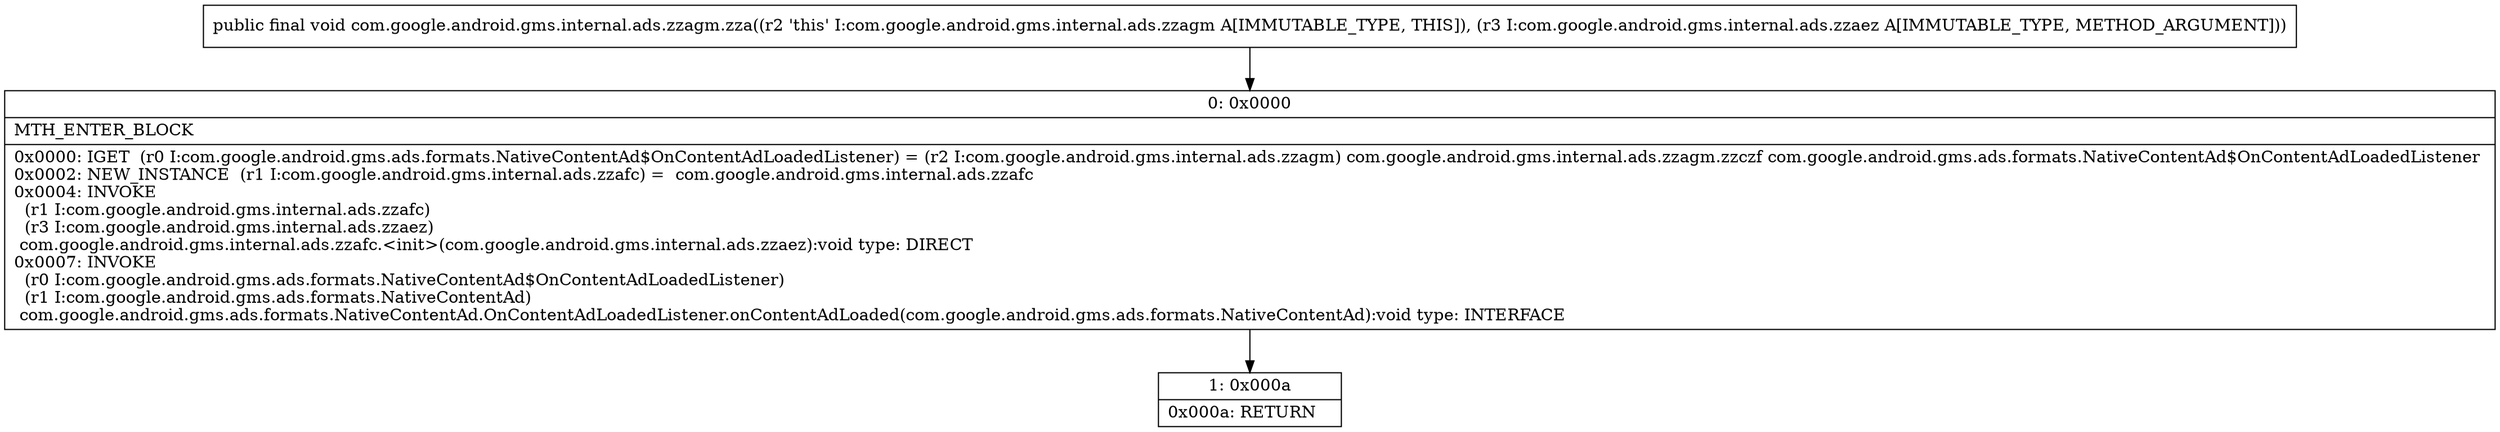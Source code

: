 digraph "CFG forcom.google.android.gms.internal.ads.zzagm.zza(Lcom\/google\/android\/gms\/internal\/ads\/zzaez;)V" {
Node_0 [shape=record,label="{0\:\ 0x0000|MTH_ENTER_BLOCK\l|0x0000: IGET  (r0 I:com.google.android.gms.ads.formats.NativeContentAd$OnContentAdLoadedListener) = (r2 I:com.google.android.gms.internal.ads.zzagm) com.google.android.gms.internal.ads.zzagm.zzczf com.google.android.gms.ads.formats.NativeContentAd$OnContentAdLoadedListener \l0x0002: NEW_INSTANCE  (r1 I:com.google.android.gms.internal.ads.zzafc) =  com.google.android.gms.internal.ads.zzafc \l0x0004: INVOKE  \l  (r1 I:com.google.android.gms.internal.ads.zzafc)\l  (r3 I:com.google.android.gms.internal.ads.zzaez)\l com.google.android.gms.internal.ads.zzafc.\<init\>(com.google.android.gms.internal.ads.zzaez):void type: DIRECT \l0x0007: INVOKE  \l  (r0 I:com.google.android.gms.ads.formats.NativeContentAd$OnContentAdLoadedListener)\l  (r1 I:com.google.android.gms.ads.formats.NativeContentAd)\l com.google.android.gms.ads.formats.NativeContentAd.OnContentAdLoadedListener.onContentAdLoaded(com.google.android.gms.ads.formats.NativeContentAd):void type: INTERFACE \l}"];
Node_1 [shape=record,label="{1\:\ 0x000a|0x000a: RETURN   \l}"];
MethodNode[shape=record,label="{public final void com.google.android.gms.internal.ads.zzagm.zza((r2 'this' I:com.google.android.gms.internal.ads.zzagm A[IMMUTABLE_TYPE, THIS]), (r3 I:com.google.android.gms.internal.ads.zzaez A[IMMUTABLE_TYPE, METHOD_ARGUMENT])) }"];
MethodNode -> Node_0;
Node_0 -> Node_1;
}

